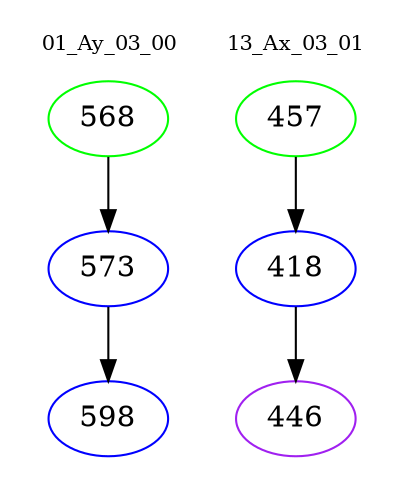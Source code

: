 digraph{
subgraph cluster_0 {
color = white
label = "01_Ay_03_00";
fontsize=10;
T0_568 [label="568", color="green"]
T0_568 -> T0_573 [color="black"]
T0_573 [label="573", color="blue"]
T0_573 -> T0_598 [color="black"]
T0_598 [label="598", color="blue"]
}
subgraph cluster_1 {
color = white
label = "13_Ax_03_01";
fontsize=10;
T1_457 [label="457", color="green"]
T1_457 -> T1_418 [color="black"]
T1_418 [label="418", color="blue"]
T1_418 -> T1_446 [color="black"]
T1_446 [label="446", color="purple"]
}
}
